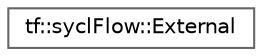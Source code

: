 digraph "类继承关系图"
{
 // LATEX_PDF_SIZE
  bgcolor="transparent";
  edge [fontname=Helvetica,fontsize=10,labelfontname=Helvetica,labelfontsize=10];
  node [fontname=Helvetica,fontsize=10,shape=box,height=0.2,width=0.4];
  rankdir="LR";
  Node0 [id="Node000000",label="tf::syclFlow::External",height=0.2,width=0.4,color="grey40", fillcolor="white", style="filled",URL="$structtf_1_1sycl_flow_1_1_external.html",tooltip=" "];
}
